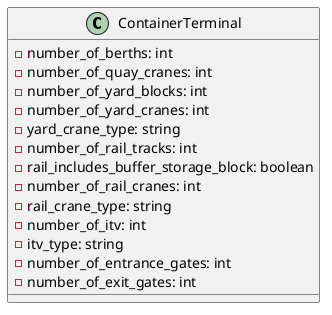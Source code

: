 @startuml

class ContainerTerminal {
    -number_of_berths: int
    -number_of_quay_cranes: int
    -number_of_yard_blocks: int
    -number_of_yard_cranes: int
    -yard_crane_type: string
    -number_of_rail_tracks: int
    -rail_includes_buffer_storage_block: boolean
    -number_of_rail_cranes: int
    -rail_crane_type: string
    -number_of_itv: int
    -itv_type: string
    -number_of_entrance_gates: int
    -number_of_exit_gates: int
}

@enduml